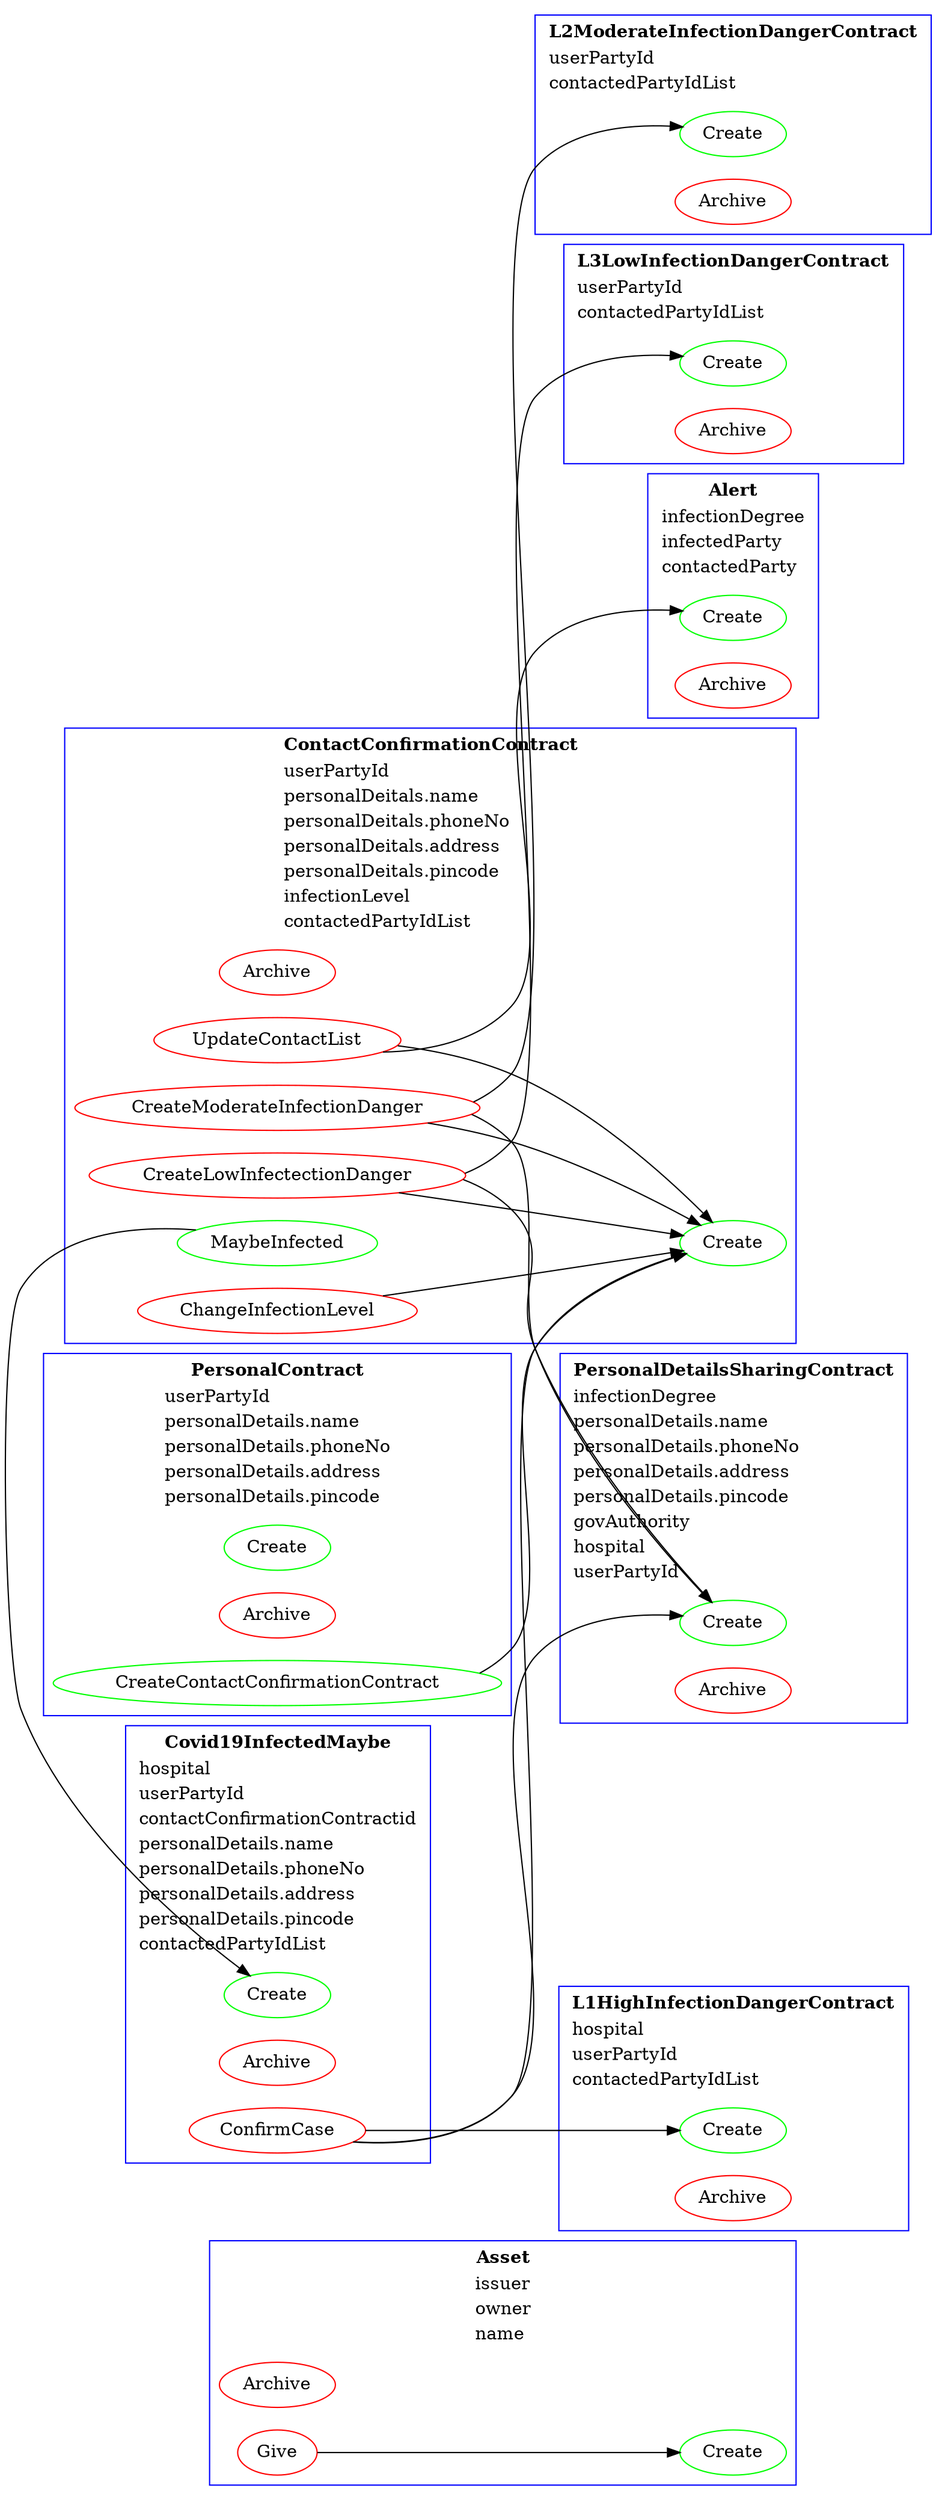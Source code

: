 digraph G {
compound=true;
rankdir=LR;
subgraph cluster_Asset{
n0[label=Create][color=green]; 
n1[label=Archive][color=red]; 
n2[label=Give][color=red]; 
label=<<table align = "left" border="0" cellborder="0" cellspacing="1">
<tr><td align="center"><b>Asset</b></td></tr><tr><td align="left">issuer</td></tr> 
<tr><td align="left">owner</td></tr> 
<tr><td align="left">name</td></tr> 
</table>>;color=blue
}subgraph cluster_Alert{
n3[label=Create][color=green]; 
n4[label=Archive][color=red]; 
label=<<table align = "left" border="0" cellborder="0" cellspacing="1">
<tr><td align="center"><b>Alert</b></td></tr><tr><td align="left">infectionDegree</td></tr> 
<tr><td align="left">infectedParty</td></tr> 
<tr><td align="left">contactedParty</td></tr> 
</table>>;color=blue
}subgraph cluster_ContactConfirmationContract{
n5[label=Create][color=green]; 
n6[label=Archive][color=red]; 
n7[label=UpdateContactList][color=red]; 
n8[label=CreateModerateInfectionDanger][color=red]; 
n9[label=CreateLowInfectectionDanger][color=red]; 
n10[label=MaybeInfected][color=green]; 
n11[label=ChangeInfectionLevel][color=red]; 
label=<<table align = "left" border="0" cellborder="0" cellspacing="1">
<tr><td align="center"><b>ContactConfirmationContract</b></td></tr><tr><td align="left">userPartyId</td></tr> 
<tr><td align="left">personalDeitals.name</td></tr> 
<tr><td align="left">personalDeitals.phoneNo</td></tr> 
<tr><td align="left">personalDeitals.address</td></tr> 
<tr><td align="left">personalDeitals.pincode</td></tr> 
<tr><td align="left">infectionLevel</td></tr> 
<tr><td align="left">contactedPartyIdList</td></tr> 
</table>>;color=blue
}subgraph cluster_Covid19InfectedMaybe{
n12[label=Create][color=green]; 
n13[label=Archive][color=red]; 
n14[label=ConfirmCase][color=red]; 
label=<<table align = "left" border="0" cellborder="0" cellspacing="1">
<tr><td align="center"><b>Covid19InfectedMaybe</b></td></tr><tr><td align="left">hospital</td></tr> 
<tr><td align="left">userPartyId</td></tr> 
<tr><td align="left">contactConfirmationContractid</td></tr> 
<tr><td align="left">personalDetails.name</td></tr> 
<tr><td align="left">personalDetails.phoneNo</td></tr> 
<tr><td align="left">personalDetails.address</td></tr> 
<tr><td align="left">personalDetails.pincode</td></tr> 
<tr><td align="left">contactedPartyIdList</td></tr> 
</table>>;color=blue
}subgraph cluster_L1HighInfectionDangerContract{
n15[label=Create][color=green]; 
n16[label=Archive][color=red]; 
label=<<table align = "left" border="0" cellborder="0" cellspacing="1">
<tr><td align="center"><b>L1HighInfectionDangerContract</b></td></tr><tr><td align="left">hospital</td></tr> 
<tr><td align="left">userPartyId</td></tr> 
<tr><td align="left">contactedPartyIdList</td></tr> 
</table>>;color=blue
}subgraph cluster_L2ModerateInfectionDangerContract{
n17[label=Create][color=green]; 
n18[label=Archive][color=red]; 
label=<<table align = "left" border="0" cellborder="0" cellspacing="1">
<tr><td align="center"><b>L2ModerateInfectionDangerContract</b></td></tr><tr><td align="left">userPartyId</td></tr> 
<tr><td align="left">contactedPartyIdList</td></tr> 
</table>>;color=blue
}subgraph cluster_L3LowInfectionDangerContract{
n19[label=Create][color=green]; 
n20[label=Archive][color=red]; 
label=<<table align = "left" border="0" cellborder="0" cellspacing="1">
<tr><td align="center"><b>L3LowInfectionDangerContract</b></td></tr><tr><td align="left">userPartyId</td></tr> 
<tr><td align="left">contactedPartyIdList</td></tr> 
</table>>;color=blue
}subgraph cluster_PersonalContract{
n21[label=Create][color=green]; 
n22[label=Archive][color=red]; 
n23[label=CreateContactConfirmationContract][color=green]; 
label=<<table align = "left" border="0" cellborder="0" cellspacing="1">
<tr><td align="center"><b>PersonalContract</b></td></tr><tr><td align="left">userPartyId</td></tr> 
<tr><td align="left">personalDetails.name</td></tr> 
<tr><td align="left">personalDetails.phoneNo</td></tr> 
<tr><td align="left">personalDetails.address</td></tr> 
<tr><td align="left">personalDetails.pincode</td></tr> 
</table>>;color=blue
}subgraph cluster_PersonalDetailsSharingContract{
n24[label=Create][color=green]; 
n25[label=Archive][color=red]; 
label=<<table align = "left" border="0" cellborder="0" cellspacing="1">
<tr><td align="center"><b>PersonalDetailsSharingContract</b></td></tr><tr><td align="left">infectionDegree</td></tr> 
<tr><td align="left">personalDetails.name</td></tr> 
<tr><td align="left">personalDetails.phoneNo</td></tr> 
<tr><td align="left">personalDetails.address</td></tr> 
<tr><td align="left">personalDetails.pincode</td></tr> 
<tr><td align="left">govAuthority</td></tr> 
<tr><td align="left">hospital</td></tr> 
<tr><td align="left">userPartyId</td></tr> 
</table>>;color=blue
}n2->n0
n7->n3
n7->n5
n8->n5
n8->n17
n8->n24
n9->n5
n9->n19
n9->n24
n10->n12
n11->n5
n14->n5
n14->n15
n14->n24
n23->n5

}
